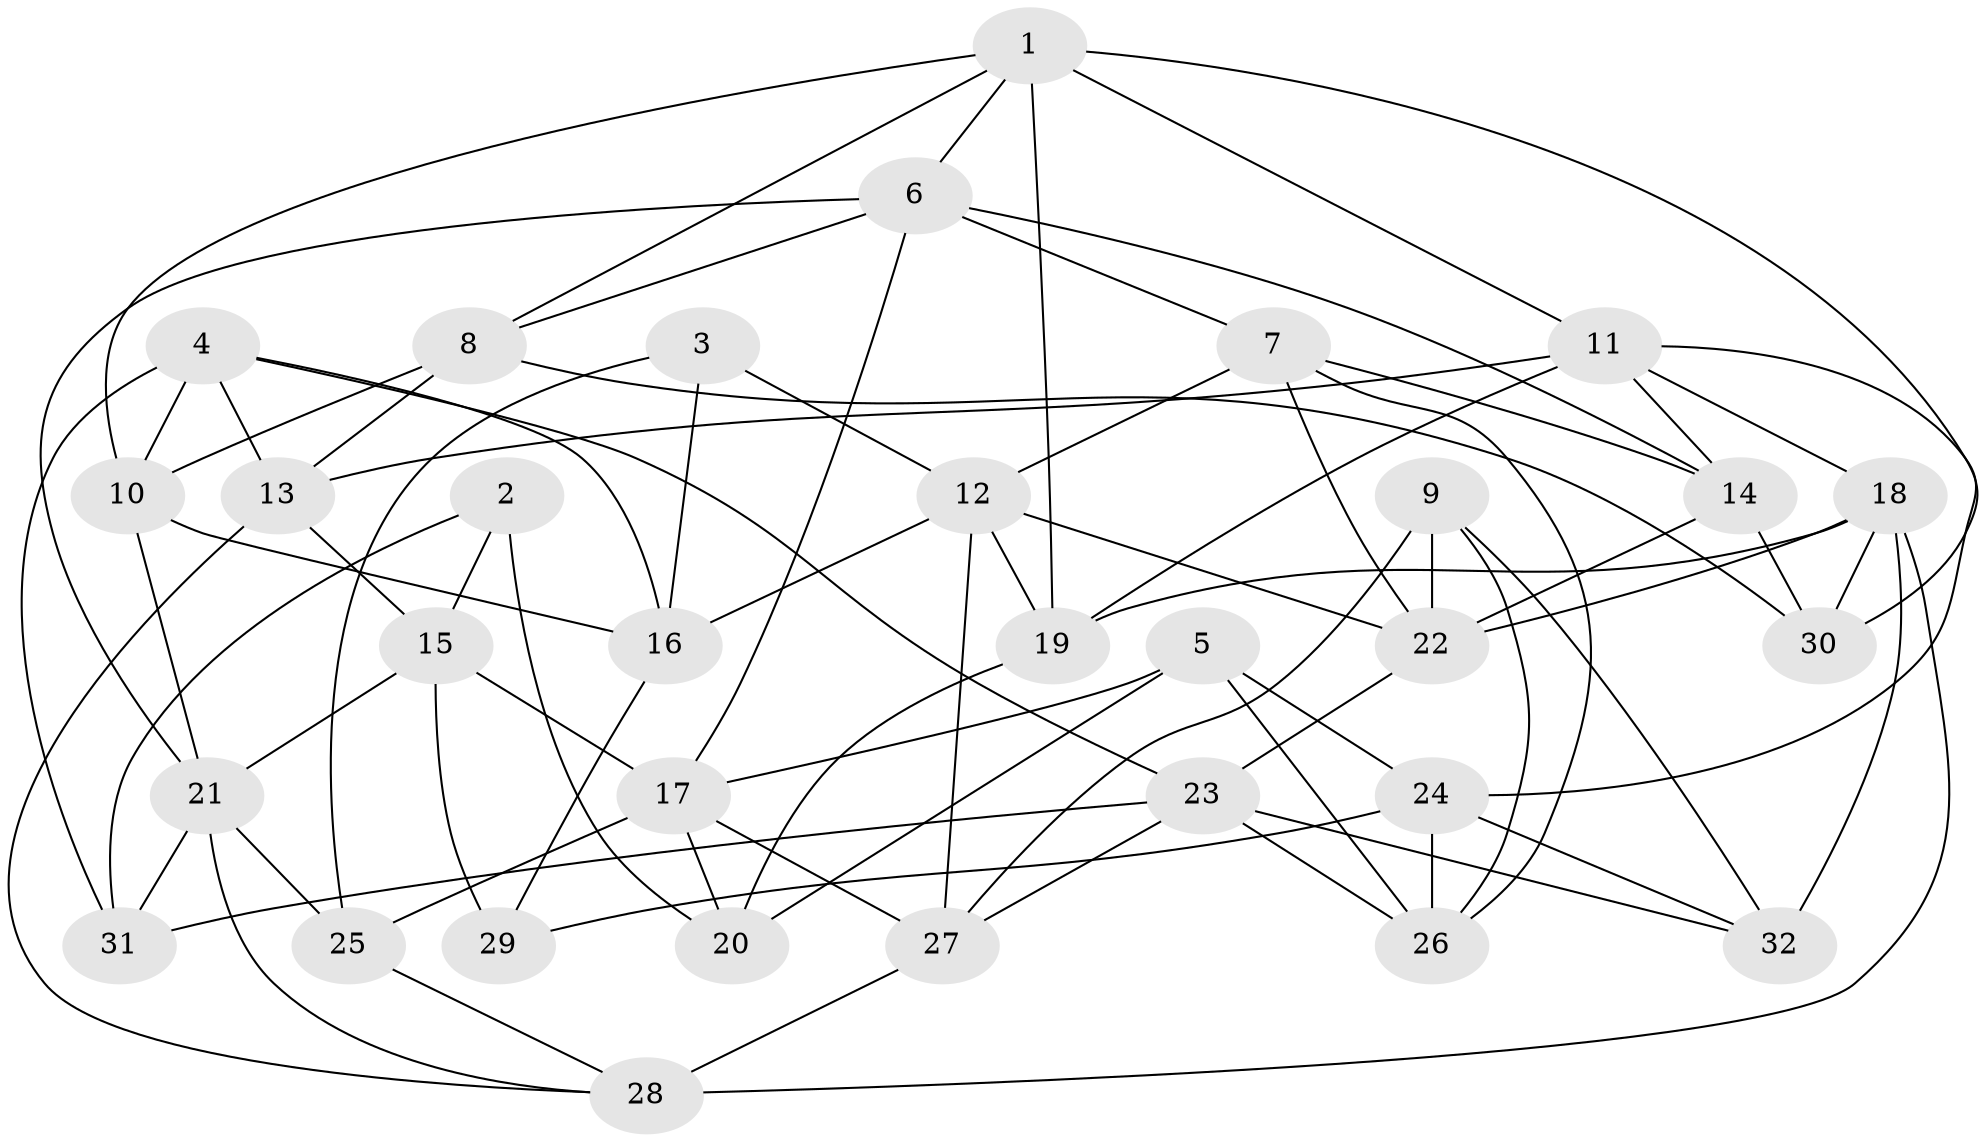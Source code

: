 // original degree distribution, {4: 1.0}
// Generated by graph-tools (version 1.1) at 2025/03/03/09/25 03:03:03]
// undirected, 32 vertices, 78 edges
graph export_dot {
graph [start="1"]
  node [color=gray90,style=filled];
  1;
  2;
  3;
  4;
  5;
  6;
  7;
  8;
  9;
  10;
  11;
  12;
  13;
  14;
  15;
  16;
  17;
  18;
  19;
  20;
  21;
  22;
  23;
  24;
  25;
  26;
  27;
  28;
  29;
  30;
  31;
  32;
  1 -- 6 [weight=1.0];
  1 -- 8 [weight=1.0];
  1 -- 10 [weight=1.0];
  1 -- 11 [weight=1.0];
  1 -- 19 [weight=1.0];
  1 -- 30 [weight=1.0];
  2 -- 15 [weight=1.0];
  2 -- 20 [weight=2.0];
  2 -- 31 [weight=1.0];
  3 -- 12 [weight=1.0];
  3 -- 16 [weight=1.0];
  3 -- 25 [weight=2.0];
  4 -- 10 [weight=1.0];
  4 -- 13 [weight=1.0];
  4 -- 16 [weight=1.0];
  4 -- 23 [weight=1.0];
  4 -- 31 [weight=2.0];
  5 -- 17 [weight=1.0];
  5 -- 20 [weight=1.0];
  5 -- 24 [weight=1.0];
  5 -- 26 [weight=1.0];
  6 -- 7 [weight=1.0];
  6 -- 8 [weight=1.0];
  6 -- 14 [weight=1.0];
  6 -- 17 [weight=1.0];
  6 -- 21 [weight=1.0];
  7 -- 12 [weight=1.0];
  7 -- 14 [weight=2.0];
  7 -- 22 [weight=1.0];
  7 -- 26 [weight=1.0];
  8 -- 10 [weight=1.0];
  8 -- 13 [weight=2.0];
  8 -- 30 [weight=1.0];
  9 -- 22 [weight=1.0];
  9 -- 26 [weight=1.0];
  9 -- 27 [weight=1.0];
  9 -- 32 [weight=1.0];
  10 -- 16 [weight=1.0];
  10 -- 21 [weight=2.0];
  11 -- 13 [weight=1.0];
  11 -- 14 [weight=1.0];
  11 -- 18 [weight=1.0];
  11 -- 19 [weight=1.0];
  11 -- 24 [weight=1.0];
  12 -- 16 [weight=1.0];
  12 -- 19 [weight=1.0];
  12 -- 22 [weight=1.0];
  12 -- 27 [weight=1.0];
  13 -- 15 [weight=1.0];
  13 -- 28 [weight=1.0];
  14 -- 22 [weight=1.0];
  14 -- 30 [weight=1.0];
  15 -- 17 [weight=1.0];
  15 -- 21 [weight=2.0];
  15 -- 29 [weight=1.0];
  16 -- 29 [weight=2.0];
  17 -- 20 [weight=1.0];
  17 -- 25 [weight=1.0];
  17 -- 27 [weight=1.0];
  18 -- 19 [weight=1.0];
  18 -- 22 [weight=3.0];
  18 -- 28 [weight=1.0];
  18 -- 30 [weight=1.0];
  18 -- 32 [weight=3.0];
  19 -- 20 [weight=2.0];
  21 -- 25 [weight=2.0];
  21 -- 28 [weight=1.0];
  21 -- 31 [weight=2.0];
  22 -- 23 [weight=1.0];
  23 -- 26 [weight=1.0];
  23 -- 27 [weight=1.0];
  23 -- 31 [weight=1.0];
  23 -- 32 [weight=1.0];
  24 -- 26 [weight=2.0];
  24 -- 29 [weight=1.0];
  24 -- 32 [weight=1.0];
  25 -- 28 [weight=1.0];
  27 -- 28 [weight=2.0];
}
